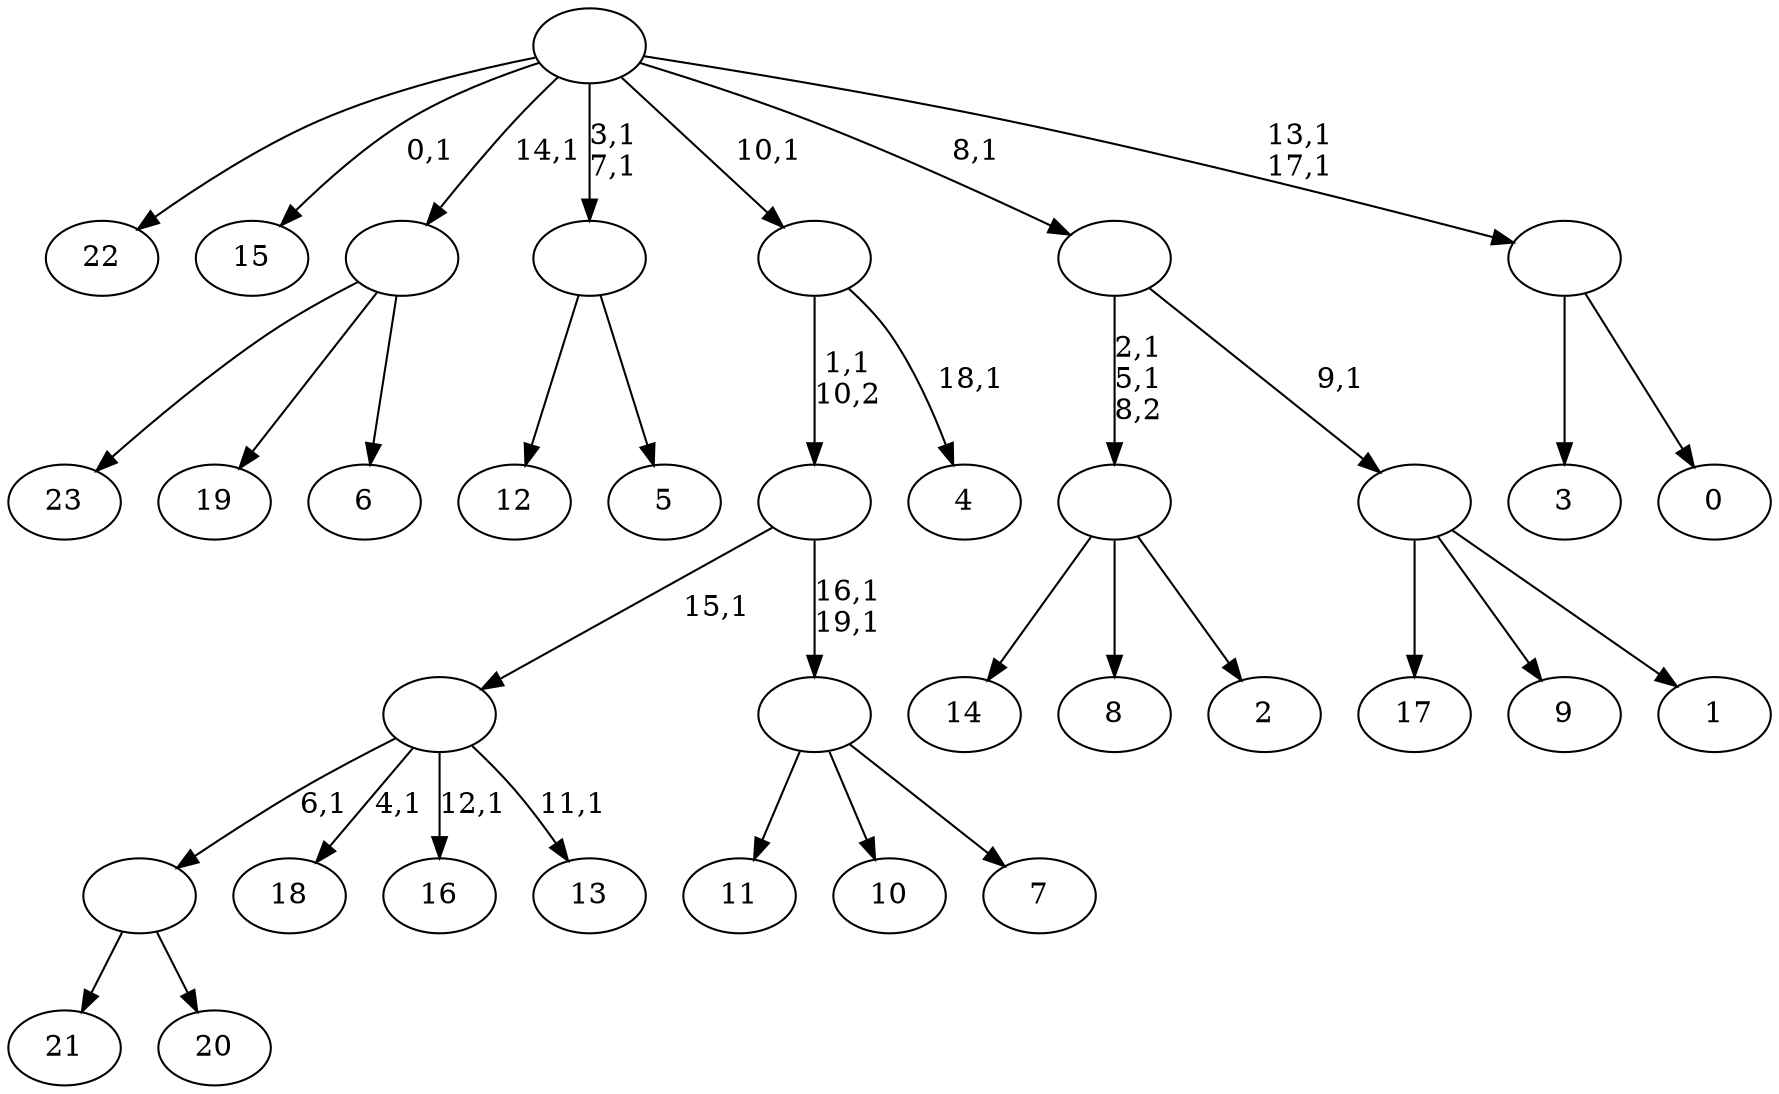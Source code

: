 digraph T {
	44 [label="23"]
	43 [label="22"]
	42 [label="21"]
	41 [label="20"]
	40 [label=""]
	39 [label="19"]
	38 [label="18"]
	36 [label="17"]
	35 [label="16"]
	33 [label="15"]
	31 [label="14"]
	30 [label="13"]
	28 [label=""]
	27 [label="12"]
	26 [label="11"]
	25 [label="10"]
	24 [label="9"]
	23 [label="8"]
	22 [label="7"]
	21 [label=""]
	19 [label=""]
	18 [label="6"]
	17 [label=""]
	16 [label="5"]
	15 [label=""]
	13 [label="4"]
	11 [label=""]
	10 [label="3"]
	9 [label="2"]
	8 [label=""]
	6 [label="1"]
	5 [label=""]
	4 [label=""]
	3 [label="0"]
	2 [label=""]
	0 [label=""]
	40 -> 42 [label=""]
	40 -> 41 [label=""]
	28 -> 30 [label="11,1"]
	28 -> 35 [label="12,1"]
	28 -> 38 [label="4,1"]
	28 -> 40 [label="6,1"]
	21 -> 26 [label=""]
	21 -> 25 [label=""]
	21 -> 22 [label=""]
	19 -> 21 [label="16,1\n19,1"]
	19 -> 28 [label="15,1"]
	17 -> 44 [label=""]
	17 -> 39 [label=""]
	17 -> 18 [label=""]
	15 -> 27 [label=""]
	15 -> 16 [label=""]
	11 -> 13 [label="18,1"]
	11 -> 19 [label="1,1\n10,2"]
	8 -> 31 [label=""]
	8 -> 23 [label=""]
	8 -> 9 [label=""]
	5 -> 36 [label=""]
	5 -> 24 [label=""]
	5 -> 6 [label=""]
	4 -> 8 [label="2,1\n5,1\n8,2"]
	4 -> 5 [label="9,1"]
	2 -> 10 [label=""]
	2 -> 3 [label=""]
	0 -> 2 [label="13,1\n17,1"]
	0 -> 15 [label="3,1\n7,1"]
	0 -> 33 [label="0,1"]
	0 -> 43 [label=""]
	0 -> 17 [label="14,1"]
	0 -> 11 [label="10,1"]
	0 -> 4 [label="8,1"]
}
